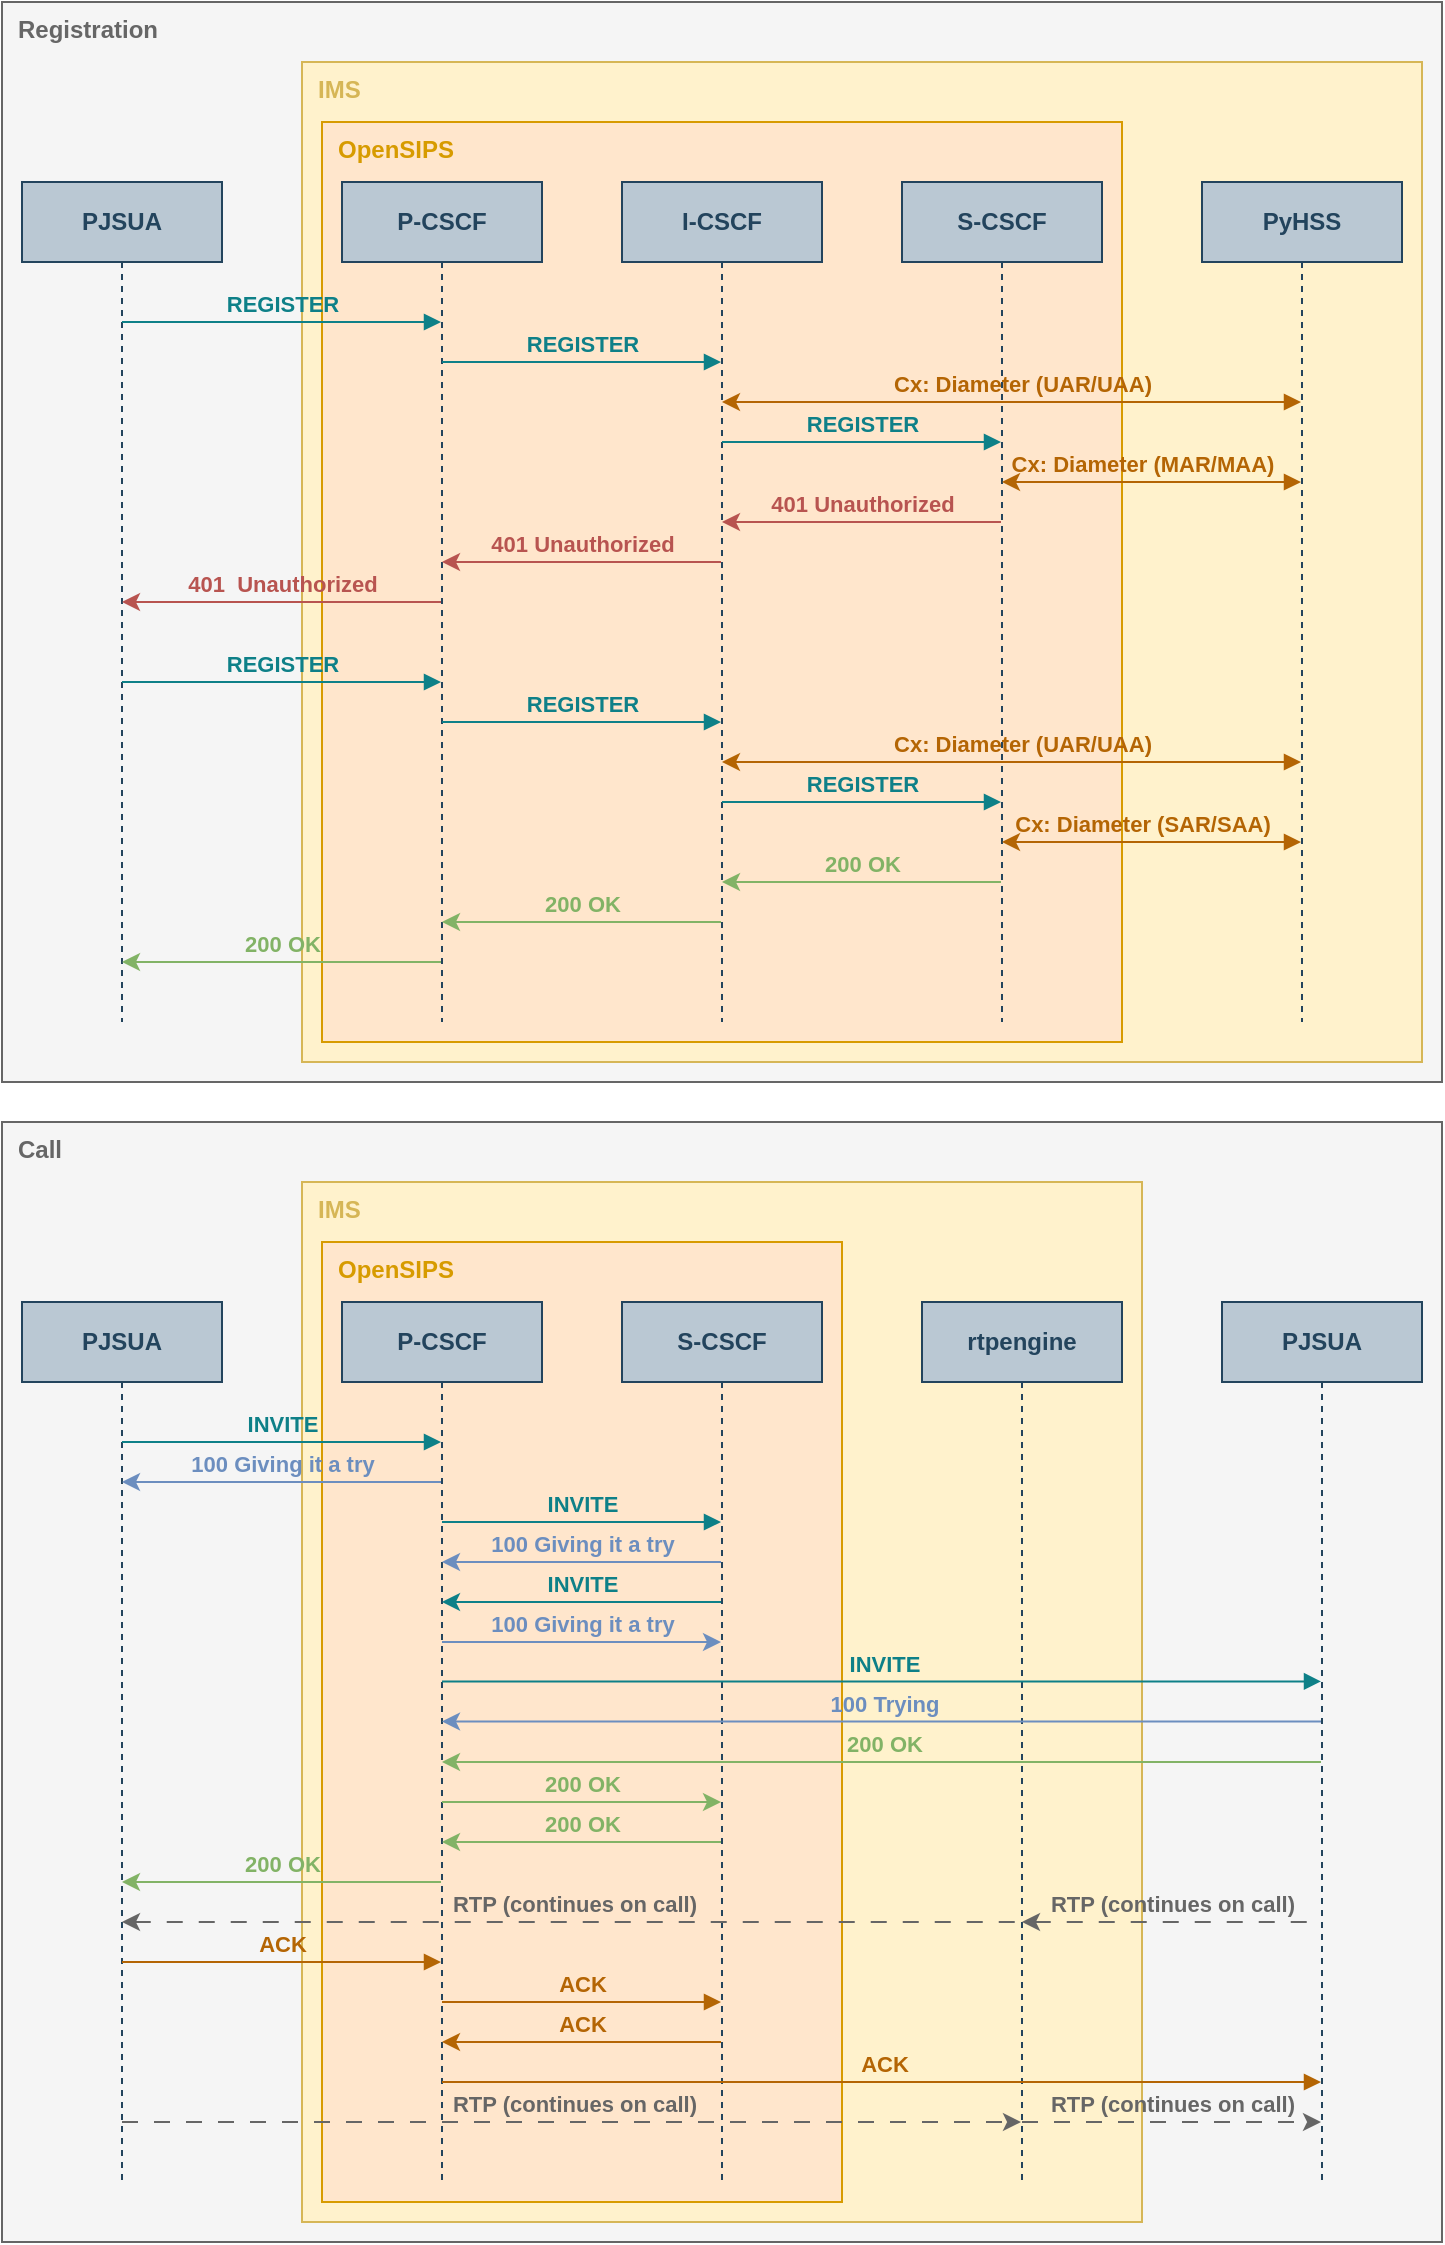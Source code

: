 <mxfile version="26.2.14">
  <diagram name="Page-1" id="2YBvvXClWsGukQMizWep">
    <mxGraphModel dx="771" dy="794" grid="1" gridSize="10" guides="1" tooltips="1" connect="1" arrows="1" fold="1" page="1" pageScale="1" pageWidth="850" pageHeight="1100" math="0" shadow="0">
      <root>
        <mxCell id="0" />
        <mxCell id="1" parent="0" />
        <mxCell id="RXClTzVUvRsUksylA-aP-36" value="Registration" style="rounded=0;whiteSpace=wrap;html=1;verticalAlign=top;align=left;fontStyle=1;spacingLeft=6;fillColor=#f5f5f5;strokeColor=#666666;fontColor=#666666;" parent="1" vertex="1">
          <mxGeometry x="40" y="40" width="720" height="540" as="geometry" />
        </mxCell>
        <mxCell id="RXClTzVUvRsUksylA-aP-26" value="IMS" style="rounded=0;whiteSpace=wrap;html=1;align=left;verticalAlign=top;fillColor=#fff2cc;fontStyle=1;strokeColor=#d6b656;spacingLeft=6;fontColor=#D6B656;" parent="1" vertex="1">
          <mxGeometry x="190" y="70" width="560" height="500" as="geometry" />
        </mxCell>
        <mxCell id="RXClTzVUvRsUksylA-aP-25" value="&lt;div&gt;OpenSIPS&lt;br&gt;&lt;/div&gt;" style="rounded=0;whiteSpace=wrap;html=1;align=left;verticalAlign=top;fontStyle=1;fillColor=#ffe6cc;strokeColor=#d79b00;spacingLeft=6;fontColor=#D79B00;" parent="1" vertex="1">
          <mxGeometry x="200" y="100" width="400" height="460" as="geometry" />
        </mxCell>
        <mxCell id="aM9ryv3xv72pqoxQDRHE-1" value="PJSUA" style="shape=umlLifeline;perimeter=lifelinePerimeter;whiteSpace=wrap;html=1;container=0;dropTarget=0;collapsible=0;recursiveResize=0;outlineConnect=0;portConstraint=eastwest;newEdgeStyle={&quot;edgeStyle&quot;:&quot;elbowEdgeStyle&quot;,&quot;elbow&quot;:&quot;vertical&quot;,&quot;curved&quot;:0,&quot;rounded&quot;:0};fillColor=#bac8d3;strokeColor=#23445d;fontStyle=1;fontColor=#23445D;" parent="1" vertex="1">
          <mxGeometry x="50" y="130" width="100" height="420" as="geometry" />
        </mxCell>
        <mxCell id="aM9ryv3xv72pqoxQDRHE-5" value="P-CSCF" style="shape=umlLifeline;perimeter=lifelinePerimeter;whiteSpace=wrap;html=1;container=0;dropTarget=0;collapsible=0;recursiveResize=0;outlineConnect=0;portConstraint=eastwest;newEdgeStyle={&quot;edgeStyle&quot;:&quot;elbowEdgeStyle&quot;,&quot;elbow&quot;:&quot;vertical&quot;,&quot;curved&quot;:0,&quot;rounded&quot;:0};fillColor=#bac8d3;strokeColor=#23445d;fontStyle=1;fontColor=#23445D;" parent="1" vertex="1">
          <mxGeometry x="210" y="130" width="100" height="420" as="geometry" />
        </mxCell>
        <mxCell id="RXClTzVUvRsUksylA-aP-1" value="I-CSCF" style="shape=umlLifeline;perimeter=lifelinePerimeter;whiteSpace=wrap;html=1;container=0;dropTarget=0;collapsible=0;recursiveResize=0;outlineConnect=0;portConstraint=eastwest;newEdgeStyle={&quot;edgeStyle&quot;:&quot;elbowEdgeStyle&quot;,&quot;elbow&quot;:&quot;vertical&quot;,&quot;curved&quot;:0,&quot;rounded&quot;:0};fillColor=#bac8d3;strokeColor=#23445d;fontStyle=1;fontColor=#23445D;" parent="1" vertex="1">
          <mxGeometry x="350" y="130" width="100" height="420" as="geometry" />
        </mxCell>
        <mxCell id="RXClTzVUvRsUksylA-aP-2" value="S-CSCF" style="shape=umlLifeline;perimeter=lifelinePerimeter;whiteSpace=wrap;html=1;container=0;dropTarget=0;collapsible=0;recursiveResize=0;outlineConnect=0;portConstraint=eastwest;newEdgeStyle={&quot;edgeStyle&quot;:&quot;elbowEdgeStyle&quot;,&quot;elbow&quot;:&quot;vertical&quot;,&quot;curved&quot;:0,&quot;rounded&quot;:0};fillColor=#bac8d3;strokeColor=#23445d;fontStyle=1;fontColor=#23445D;" parent="1" vertex="1">
          <mxGeometry x="490" y="130" width="100" height="420" as="geometry" />
        </mxCell>
        <mxCell id="RXClTzVUvRsUksylA-aP-4" value="PyHSS" style="shape=umlLifeline;perimeter=lifelinePerimeter;whiteSpace=wrap;html=1;container=0;dropTarget=0;collapsible=0;recursiveResize=0;outlineConnect=0;portConstraint=eastwest;newEdgeStyle={&quot;edgeStyle&quot;:&quot;elbowEdgeStyle&quot;,&quot;elbow&quot;:&quot;vertical&quot;,&quot;curved&quot;:0,&quot;rounded&quot;:0};fillColor=#bac8d3;strokeColor=#23445d;fontStyle=1;fontColor=#23445D;" parent="1" vertex="1">
          <mxGeometry x="640" y="130" width="100" height="420" as="geometry" />
        </mxCell>
        <mxCell id="RXClTzVUvRsUksylA-aP-5" value="REGISTER" style="html=1;verticalAlign=bottom;endArrow=block;edgeStyle=elbowEdgeStyle;elbow=horizontal;curved=0;rounded=0;labelBackgroundColor=none;fontStyle=1;fillColor=#b0e3e6;strokeColor=#0e8088;fontColor=#0E8088;" parent="1" source="aM9ryv3xv72pqoxQDRHE-5" target="RXClTzVUvRsUksylA-aP-1" edge="1">
          <mxGeometry x="0.006" relative="1" as="geometry">
            <mxPoint x="70" y="230" as="sourcePoint" />
            <Array as="points">
              <mxPoint x="330" y="220" />
            </Array>
            <mxPoint x="310" y="230" as="targetPoint" />
            <mxPoint as="offset" />
          </mxGeometry>
        </mxCell>
        <mxCell id="RXClTzVUvRsUksylA-aP-6" value="Cx: Diameter (UAR/UAA)" style="html=1;verticalAlign=bottom;endArrow=block;edgeStyle=elbowEdgeStyle;elbow=horizontal;curved=0;rounded=0;labelBackgroundColor=none;startArrow=classic;startFill=1;align=center;fontStyle=1;fontColor=#B46504;fillColor=#fad7ac;strokeColor=#b46504;" parent="1" source="RXClTzVUvRsUksylA-aP-1" target="RXClTzVUvRsUksylA-aP-4" edge="1">
          <mxGeometry x="0.037" relative="1" as="geometry">
            <mxPoint x="430" y="250" as="sourcePoint" />
            <Array as="points">
              <mxPoint x="550" y="240" />
            </Array>
            <mxPoint x="560" y="250" as="targetPoint" />
            <mxPoint as="offset" />
          </mxGeometry>
        </mxCell>
        <mxCell id="RXClTzVUvRsUksylA-aP-8" value="REGISTER" style="html=1;verticalAlign=bottom;endArrow=block;edgeStyle=elbowEdgeStyle;elbow=horizontal;curved=0;rounded=0;labelBackgroundColor=none;fontStyle=1;fillColor=#b0e3e6;strokeColor=#0e8088;fontColor=#0E8088;" parent="1" source="RXClTzVUvRsUksylA-aP-1" target="RXClTzVUvRsUksylA-aP-2" edge="1">
          <mxGeometry x="0.006" relative="1" as="geometry">
            <mxPoint x="440" y="260" as="sourcePoint" />
            <Array as="points">
              <mxPoint x="470" y="260" />
            </Array>
            <mxPoint x="710" y="260" as="targetPoint" />
            <mxPoint as="offset" />
          </mxGeometry>
        </mxCell>
        <mxCell id="RXClTzVUvRsUksylA-aP-14" value="401&amp;nbsp; Unauthorized" style="html=1;verticalAlign=bottom;endArrow=none;edgeStyle=elbowEdgeStyle;elbow=horizontal;curved=0;rounded=0;labelBackgroundColor=none;startArrow=classic;startFill=1;fontStyle=1;fillColor=#f8cecc;strokeColor=#b85450;fontColor=#B85450;" parent="1" source="aM9ryv3xv72pqoxQDRHE-1" target="aM9ryv3xv72pqoxQDRHE-5" edge="1">
          <mxGeometry x="0.005" relative="1" as="geometry">
            <mxPoint x="99.81" y="390" as="sourcePoint" />
            <Array as="points">
              <mxPoint x="180" y="340" />
            </Array>
            <mxPoint x="249.5" y="390" as="targetPoint" />
            <mxPoint as="offset" />
          </mxGeometry>
        </mxCell>
        <mxCell id="RXClTzVUvRsUksylA-aP-15" value="REGISTER" style="html=1;verticalAlign=bottom;endArrow=block;edgeStyle=elbowEdgeStyle;elbow=vertical;curved=0;rounded=0;labelBackgroundColor=none;fontStyle=1;fillColor=#b0e3e6;strokeColor=#0e8088;fontColor=#0E8088;" parent="1" source="aM9ryv3xv72pqoxQDRHE-1" target="aM9ryv3xv72pqoxQDRHE-5" edge="1">
          <mxGeometry x="0.005" relative="1" as="geometry">
            <mxPoint x="140" y="400" as="sourcePoint" />
            <Array as="points">
              <mxPoint x="180" y="200" />
            </Array>
            <mxPoint x="380" y="400" as="targetPoint" />
            <mxPoint as="offset" />
          </mxGeometry>
        </mxCell>
        <mxCell id="RXClTzVUvRsUksylA-aP-20" value="401 Unauthorized " style="html=1;verticalAlign=bottom;endArrow=none;edgeStyle=elbowEdgeStyle;elbow=horizontal;curved=0;rounded=0;labelBackgroundColor=none;startArrow=classic;startFill=1;fontStyle=1;fillColor=#f8cecc;strokeColor=#b85450;fontColor=#B85450;" parent="1" source="RXClTzVUvRsUksylA-aP-1" target="RXClTzVUvRsUksylA-aP-2" edge="1">
          <mxGeometry x="0.006" relative="1" as="geometry">
            <mxPoint x="389.81" y="370" as="sourcePoint" />
            <Array as="points">
              <mxPoint x="470" y="300" />
            </Array>
            <mxPoint x="519.5" y="370" as="targetPoint" />
            <mxPoint as="offset" />
          </mxGeometry>
        </mxCell>
        <mxCell id="RXClTzVUvRsUksylA-aP-21" value="Cx: Diameter (MAR/MAA)" style="html=1;verticalAlign=bottom;endArrow=block;edgeStyle=elbowEdgeStyle;elbow=horizontal;curved=0;rounded=0;labelBackgroundColor=none;startArrow=classic;startFill=1;fontStyle=1;fillColor=#fad7ac;strokeColor=#b46504;fontColor=#B46504;" parent="1" source="RXClTzVUvRsUksylA-aP-2" target="RXClTzVUvRsUksylA-aP-4" edge="1">
          <mxGeometry x="-0.061" relative="1" as="geometry">
            <mxPoint x="560" y="480" as="sourcePoint" />
            <Array as="points">
              <mxPoint x="610" y="280" />
            </Array>
            <mxPoint x="700" y="480" as="targetPoint" />
            <mxPoint as="offset" />
          </mxGeometry>
        </mxCell>
        <mxCell id="RXClTzVUvRsUksylA-aP-23" value="401 Unauthorized" style="html=1;verticalAlign=bottom;endArrow=none;edgeStyle=elbowEdgeStyle;elbow=horizontal;curved=0;rounded=0;labelBackgroundColor=none;startArrow=classic;startFill=1;fontStyle=1;fillColor=#f8cecc;strokeColor=#b85450;fontColor=#B85450;" parent="1" source="aM9ryv3xv72pqoxQDRHE-5" target="RXClTzVUvRsUksylA-aP-1" edge="1">
          <mxGeometry x="0.006" relative="1" as="geometry">
            <mxPoint x="259.81" y="380" as="sourcePoint" />
            <Array as="points">
              <mxPoint x="330" y="320" />
            </Array>
            <mxPoint x="389.5" y="380" as="targetPoint" />
            <mxPoint as="offset" />
          </mxGeometry>
        </mxCell>
        <mxCell id="RXClTzVUvRsUksylA-aP-28" value="REGISTER" style="html=1;verticalAlign=bottom;endArrow=block;edgeStyle=elbowEdgeStyle;elbow=horizontal;curved=0;rounded=0;labelBackgroundColor=none;fontStyle=1;fillColor=#b0e3e6;strokeColor=#0e8088;fontColor=#0E8088;" parent="1" source="aM9ryv3xv72pqoxQDRHE-5" target="RXClTzVUvRsUksylA-aP-1" edge="1">
          <mxGeometry relative="1" as="geometry">
            <mxPoint x="260" y="400" as="sourcePoint" />
            <Array as="points">
              <mxPoint x="330" y="400" />
            </Array>
            <mxPoint x="400" y="400" as="targetPoint" />
            <mxPoint as="offset" />
          </mxGeometry>
        </mxCell>
        <mxCell id="RXClTzVUvRsUksylA-aP-29" value="Cx: Diameter (UAR/UAA)" style="html=1;verticalAlign=bottom;endArrow=block;edgeStyle=elbowEdgeStyle;elbow=horizontal;curved=0;rounded=0;labelBackgroundColor=none;startArrow=classic;startFill=1;align=center;fontStyle=1;fillColor=#fad7ac;strokeColor=#b46504;fontColor=#B46504;" parent="1" source="RXClTzVUvRsUksylA-aP-1" target="RXClTzVUvRsUksylA-aP-4" edge="1">
          <mxGeometry x="0.037" relative="1" as="geometry">
            <mxPoint x="400" y="420" as="sourcePoint" />
            <Array as="points">
              <mxPoint x="550" y="420" />
            </Array>
            <mxPoint x="690" y="420" as="targetPoint" />
            <mxPoint as="offset" />
          </mxGeometry>
        </mxCell>
        <mxCell id="RXClTzVUvRsUksylA-aP-30" value="REGISTER" style="html=1;verticalAlign=bottom;endArrow=block;edgeStyle=elbowEdgeStyle;elbow=horizontal;curved=0;rounded=0;labelBackgroundColor=none;fontStyle=1;fillColor=#b0e3e6;strokeColor=#0e8088;fontColor=#0E8088;" parent="1" source="RXClTzVUvRsUksylA-aP-1" target="RXClTzVUvRsUksylA-aP-2" edge="1">
          <mxGeometry x="0.006" relative="1" as="geometry">
            <mxPoint x="400" y="440" as="sourcePoint" />
            <Array as="points">
              <mxPoint x="470" y="440" />
            </Array>
            <mxPoint x="540" y="440" as="targetPoint" />
            <mxPoint as="offset" />
          </mxGeometry>
        </mxCell>
        <mxCell id="RXClTzVUvRsUksylA-aP-31" value="200 OK" style="html=1;verticalAlign=bottom;endArrow=none;edgeStyle=elbowEdgeStyle;elbow=horizontal;curved=0;rounded=0;labelBackgroundColor=none;startArrow=classic;startFill=1;fillColor=#d5e8d4;strokeColor=#82b366;fontColor=#82B366;fontStyle=1" parent="1" source="aM9ryv3xv72pqoxQDRHE-1" target="aM9ryv3xv72pqoxQDRHE-5" edge="1">
          <mxGeometry x="0.005" relative="1" as="geometry">
            <mxPoint x="100" y="520" as="sourcePoint" />
            <Array as="points">
              <mxPoint x="180" y="520" />
            </Array>
            <mxPoint x="260" y="520" as="targetPoint" />
            <mxPoint as="offset" />
          </mxGeometry>
        </mxCell>
        <mxCell id="RXClTzVUvRsUksylA-aP-32" value="REGISTER" style="html=1;verticalAlign=bottom;endArrow=block;edgeStyle=elbowEdgeStyle;elbow=vertical;curved=0;rounded=0;labelBackgroundColor=none;fontStyle=1;fillColor=#b0e3e6;strokeColor=#0e8088;fontColor=#0E8088;" parent="1" source="aM9ryv3xv72pqoxQDRHE-1" target="aM9ryv3xv72pqoxQDRHE-5" edge="1">
          <mxGeometry x="0.005" relative="1" as="geometry">
            <mxPoint x="100" y="380" as="sourcePoint" />
            <Array as="points">
              <mxPoint x="180" y="380" />
            </Array>
            <mxPoint x="260" y="380" as="targetPoint" />
            <mxPoint as="offset" />
          </mxGeometry>
        </mxCell>
        <mxCell id="RXClTzVUvRsUksylA-aP-33" value="200 OK" style="html=1;verticalAlign=bottom;endArrow=none;edgeStyle=elbowEdgeStyle;elbow=horizontal;curved=0;rounded=0;labelBackgroundColor=none;startArrow=classic;startFill=1;fillColor=#d5e8d4;strokeColor=#82b366;fontColor=#82B366;fontStyle=1" parent="1" source="RXClTzVUvRsUksylA-aP-1" target="RXClTzVUvRsUksylA-aP-2" edge="1">
          <mxGeometry x="0.006" relative="1" as="geometry">
            <mxPoint x="400" y="480" as="sourcePoint" />
            <Array as="points">
              <mxPoint x="470" y="480" />
            </Array>
            <mxPoint x="540" y="480" as="targetPoint" />
            <mxPoint as="offset" />
          </mxGeometry>
        </mxCell>
        <mxCell id="RXClTzVUvRsUksylA-aP-34" value="Cx: Diameter (SAR/SAA)" style="html=1;verticalAlign=bottom;endArrow=block;edgeStyle=elbowEdgeStyle;elbow=horizontal;curved=0;rounded=0;labelBackgroundColor=none;startArrow=classic;startFill=1;fontStyle=1;fillColor=#fad7ac;strokeColor=#b46504;fontColor=#B46504;" parent="1" source="RXClTzVUvRsUksylA-aP-2" target="RXClTzVUvRsUksylA-aP-4" edge="1">
          <mxGeometry x="-0.067" relative="1" as="geometry">
            <mxPoint x="540" y="460" as="sourcePoint" />
            <Array as="points">
              <mxPoint x="610" y="460" />
            </Array>
            <mxPoint x="690" y="460" as="targetPoint" />
            <mxPoint as="offset" />
          </mxGeometry>
        </mxCell>
        <mxCell id="RXClTzVUvRsUksylA-aP-35" value="200 OK" style="html=1;verticalAlign=bottom;endArrow=none;edgeStyle=elbowEdgeStyle;elbow=horizontal;curved=0;rounded=0;labelBackgroundColor=none;startArrow=classic;startFill=1;fillColor=#d5e8d4;strokeColor=#82b366;fontColor=#82B366;fontStyle=1" parent="1" source="aM9ryv3xv72pqoxQDRHE-5" target="RXClTzVUvRsUksylA-aP-1" edge="1">
          <mxGeometry x="0.006" relative="1" as="geometry">
            <mxPoint x="260" y="500" as="sourcePoint" />
            <Array as="points">
              <mxPoint x="330" y="500" />
            </Array>
            <mxPoint x="400" y="500" as="targetPoint" />
            <mxPoint as="offset" />
          </mxGeometry>
        </mxCell>
        <mxCell id="RXClTzVUvRsUksylA-aP-37" value="Call" style="rounded=0;whiteSpace=wrap;html=1;verticalAlign=top;align=left;fontStyle=1;spacingLeft=6;fillColor=#f5f5f5;strokeColor=#666666;fontColor=#666666;" parent="1" vertex="1">
          <mxGeometry x="40" y="600" width="720" height="560" as="geometry" />
        </mxCell>
        <mxCell id="RXClTzVUvRsUksylA-aP-38" value="IMS" style="rounded=0;whiteSpace=wrap;html=1;align=left;verticalAlign=top;fillColor=#fff2cc;fontStyle=1;strokeColor=#d6b656;spacingLeft=6;fontColor=#D6B656;" parent="1" vertex="1">
          <mxGeometry x="190" y="630" width="420" height="520" as="geometry" />
        </mxCell>
        <mxCell id="RXClTzVUvRsUksylA-aP-39" value="&lt;div&gt;OpenSIPS&lt;br&gt;&lt;/div&gt;" style="rounded=0;whiteSpace=wrap;html=1;align=left;verticalAlign=top;fontStyle=1;fillColor=#ffe6cc;strokeColor=#d79b00;spacingLeft=6;fontColor=#D79B00;" parent="1" vertex="1">
          <mxGeometry x="200" y="660" width="260" height="480" as="geometry" />
        </mxCell>
        <mxCell id="RXClTzVUvRsUksylA-aP-40" value="PJSUA" style="shape=umlLifeline;perimeter=lifelinePerimeter;whiteSpace=wrap;html=1;container=0;dropTarget=0;collapsible=0;recursiveResize=0;outlineConnect=0;portConstraint=eastwest;newEdgeStyle={&quot;edgeStyle&quot;:&quot;elbowEdgeStyle&quot;,&quot;elbow&quot;:&quot;vertical&quot;,&quot;curved&quot;:0,&quot;rounded&quot;:0};fillColor=#bac8d3;strokeColor=#23445d;fontStyle=1;fontColor=#23445D;" parent="1" vertex="1">
          <mxGeometry x="50" y="690" width="100" height="440" as="geometry" />
        </mxCell>
        <mxCell id="RXClTzVUvRsUksylA-aP-41" value="P-CSCF" style="shape=umlLifeline;perimeter=lifelinePerimeter;whiteSpace=wrap;html=1;container=0;dropTarget=0;collapsible=0;recursiveResize=0;outlineConnect=0;portConstraint=eastwest;newEdgeStyle={&quot;edgeStyle&quot;:&quot;elbowEdgeStyle&quot;,&quot;elbow&quot;:&quot;vertical&quot;,&quot;curved&quot;:0,&quot;rounded&quot;:0};fillColor=#bac8d3;strokeColor=#23445d;fontStyle=1;fontColor=#23445D;" parent="1" vertex="1">
          <mxGeometry x="210" y="690" width="100" height="440" as="geometry" />
        </mxCell>
        <mxCell id="RXClTzVUvRsUksylA-aP-42" value="S-CSCF" style="shape=umlLifeline;perimeter=lifelinePerimeter;whiteSpace=wrap;html=1;container=0;dropTarget=0;collapsible=0;recursiveResize=0;outlineConnect=0;portConstraint=eastwest;newEdgeStyle={&quot;edgeStyle&quot;:&quot;elbowEdgeStyle&quot;,&quot;elbow&quot;:&quot;vertical&quot;,&quot;curved&quot;:0,&quot;rounded&quot;:0};fillColor=#bac8d3;strokeColor=#23445d;fontStyle=1;fontColor=#23445D;" parent="1" vertex="1">
          <mxGeometry x="350" y="690" width="100" height="440" as="geometry" />
        </mxCell>
        <mxCell id="RXClTzVUvRsUksylA-aP-43" value="rtpengine" style="shape=umlLifeline;perimeter=lifelinePerimeter;whiteSpace=wrap;html=1;container=0;dropTarget=0;collapsible=0;recursiveResize=0;outlineConnect=0;portConstraint=eastwest;newEdgeStyle={&quot;edgeStyle&quot;:&quot;elbowEdgeStyle&quot;,&quot;elbow&quot;:&quot;vertical&quot;,&quot;curved&quot;:0,&quot;rounded&quot;:0};fillColor=#bac8d3;strokeColor=#23445d;fontStyle=1;fontColor=#23445D;" parent="1" vertex="1">
          <mxGeometry x="500" y="690" width="100" height="440" as="geometry" />
        </mxCell>
        <mxCell id="RXClTzVUvRsUksylA-aP-44" value="PJSUA" style="shape=umlLifeline;perimeter=lifelinePerimeter;whiteSpace=wrap;html=1;container=0;dropTarget=0;collapsible=0;recursiveResize=0;outlineConnect=0;portConstraint=eastwest;newEdgeStyle={&quot;edgeStyle&quot;:&quot;elbowEdgeStyle&quot;,&quot;elbow&quot;:&quot;vertical&quot;,&quot;curved&quot;:0,&quot;rounded&quot;:0};fillColor=#bac8d3;strokeColor=#23445d;fontStyle=1;fontColor=#23445D;" parent="1" vertex="1">
          <mxGeometry x="650" y="690" width="100" height="440" as="geometry" />
        </mxCell>
        <mxCell id="RXClTzVUvRsUksylA-aP-49" value="INVITE" style="html=1;verticalAlign=bottom;endArrow=block;edgeStyle=elbowEdgeStyle;elbow=vertical;curved=0;rounded=0;labelBackgroundColor=none;fontStyle=1;fillColor=#b0e3e6;strokeColor=#0e8088;fontColor=#0E8088;" parent="1" source="RXClTzVUvRsUksylA-aP-40" target="RXClTzVUvRsUksylA-aP-41" edge="1">
          <mxGeometry x="0.005" relative="1" as="geometry">
            <mxPoint x="140" y="960" as="sourcePoint" />
            <Array as="points">
              <mxPoint x="180" y="760" />
            </Array>
            <mxPoint x="380" y="960" as="targetPoint" />
            <mxPoint as="offset" />
          </mxGeometry>
        </mxCell>
        <mxCell id="RXClTzVUvRsUksylA-aP-61" value="100 Giving it a try" style="html=1;verticalAlign=bottom;endArrow=none;edgeStyle=elbowEdgeStyle;elbow=horizontal;curved=0;rounded=0;labelBackgroundColor=none;fontStyle=1;fillColor=#dae8fc;strokeColor=#6c8ebf;fontColor=#6C8EBF;startArrow=classic;startFill=1;" parent="1" source="RXClTzVUvRsUksylA-aP-40" target="RXClTzVUvRsUksylA-aP-41" edge="1">
          <mxGeometry x="0.005" relative="1" as="geometry">
            <mxPoint x="100" y="780" as="sourcePoint" />
            <Array as="points">
              <mxPoint x="180" y="780" />
            </Array>
            <mxPoint x="260" y="780" as="targetPoint" />
            <mxPoint as="offset" />
          </mxGeometry>
        </mxCell>
        <mxCell id="RXClTzVUvRsUksylA-aP-62" value="INVITE" style="html=1;verticalAlign=bottom;endArrow=block;edgeStyle=elbowEdgeStyle;elbow=vertical;curved=0;rounded=0;labelBackgroundColor=none;fontStyle=1;fillColor=#b0e3e6;strokeColor=#0e8088;fontColor=#0E8088;" parent="1" source="RXClTzVUvRsUksylA-aP-41" target="RXClTzVUvRsUksylA-aP-42" edge="1">
          <mxGeometry x="0.005" relative="1" as="geometry">
            <mxPoint x="250" y="800" as="sourcePoint" />
            <Array as="points">
              <mxPoint x="330" y="800" />
            </Array>
            <mxPoint x="410" y="800" as="targetPoint" />
            <mxPoint as="offset" />
          </mxGeometry>
        </mxCell>
        <mxCell id="RXClTzVUvRsUksylA-aP-63" value="100 Giving it a try" style="html=1;verticalAlign=bottom;endArrow=none;edgeStyle=elbowEdgeStyle;elbow=horizontal;curved=0;rounded=0;labelBackgroundColor=none;fontStyle=1;fillColor=#dae8fc;strokeColor=#6c8ebf;fontColor=#6C8EBF;startArrow=classic;startFill=1;" parent="1" source="RXClTzVUvRsUksylA-aP-41" target="RXClTzVUvRsUksylA-aP-42" edge="1">
          <mxGeometry x="0.005" relative="1" as="geometry">
            <mxPoint x="250" y="820" as="sourcePoint" />
            <Array as="points">
              <mxPoint x="330" y="820" />
            </Array>
            <mxPoint x="410" y="820" as="targetPoint" />
            <mxPoint as="offset" />
          </mxGeometry>
        </mxCell>
        <mxCell id="RXClTzVUvRsUksylA-aP-64" value="INVITE" style="html=1;verticalAlign=bottom;endArrow=none;edgeStyle=elbowEdgeStyle;elbow=vertical;curved=0;rounded=0;labelBackgroundColor=none;fontStyle=1;fillColor=#b0e3e6;strokeColor=#0e8088;fontColor=#0E8088;startArrow=classic;startFill=1;" parent="1" source="RXClTzVUvRsUksylA-aP-41" target="RXClTzVUvRsUksylA-aP-42" edge="1">
          <mxGeometry x="0.005" relative="1" as="geometry">
            <mxPoint x="260" y="840" as="sourcePoint" />
            <Array as="points">
              <mxPoint x="330" y="840" />
            </Array>
            <mxPoint x="400" y="840" as="targetPoint" />
            <mxPoint as="offset" />
          </mxGeometry>
        </mxCell>
        <mxCell id="RXClTzVUvRsUksylA-aP-65" value="100 Giving it a try" style="html=1;verticalAlign=bottom;endArrow=classic;edgeStyle=elbowEdgeStyle;elbow=horizontal;curved=0;rounded=0;labelBackgroundColor=none;fontStyle=1;fillColor=#dae8fc;strokeColor=#6c8ebf;fontColor=#6C8EBF;startArrow=none;startFill=0;endFill=1;" parent="1" source="RXClTzVUvRsUksylA-aP-41" target="RXClTzVUvRsUksylA-aP-42" edge="1">
          <mxGeometry x="0.005" relative="1" as="geometry">
            <mxPoint x="260" y="860" as="sourcePoint" />
            <Array as="points">
              <mxPoint x="330" y="860" />
            </Array>
            <mxPoint x="400" y="860" as="targetPoint" />
            <mxPoint as="offset" />
          </mxGeometry>
        </mxCell>
        <mxCell id="RXClTzVUvRsUksylA-aP-66" value="INVITE" style="html=1;verticalAlign=bottom;endArrow=block;edgeStyle=elbowEdgeStyle;elbow=vertical;curved=0;rounded=0;labelBackgroundColor=none;fontStyle=1;fillColor=#b0e3e6;strokeColor=#0e8088;fontColor=#0E8088;" parent="1" source="RXClTzVUvRsUksylA-aP-41" target="RXClTzVUvRsUksylA-aP-44" edge="1">
          <mxGeometry x="0.005" relative="1" as="geometry">
            <mxPoint x="260" y="879.71" as="sourcePoint" />
            <Array as="points">
              <mxPoint x="330" y="879.71" />
            </Array>
            <mxPoint x="400" y="879.71" as="targetPoint" />
            <mxPoint as="offset" />
          </mxGeometry>
        </mxCell>
        <mxCell id="RXClTzVUvRsUksylA-aP-67" value="100 Trying" style="html=1;verticalAlign=bottom;endArrow=none;edgeStyle=elbowEdgeStyle;elbow=horizontal;curved=0;rounded=0;labelBackgroundColor=none;fontStyle=1;fillColor=#dae8fc;strokeColor=#6c8ebf;fontColor=#6C8EBF;startArrow=classic;startFill=1;" parent="1" source="RXClTzVUvRsUksylA-aP-41" target="RXClTzVUvRsUksylA-aP-44" edge="1">
          <mxGeometry x="0.005" relative="1" as="geometry">
            <mxPoint x="260" y="899.71" as="sourcePoint" />
            <Array as="points">
              <mxPoint x="330" y="899.71" />
            </Array>
            <mxPoint x="400" y="899.71" as="targetPoint" />
            <mxPoint as="offset" />
          </mxGeometry>
        </mxCell>
        <mxCell id="RXClTzVUvRsUksylA-aP-68" value="200 OK" style="html=1;verticalAlign=bottom;endArrow=none;edgeStyle=elbowEdgeStyle;elbow=horizontal;curved=0;rounded=0;labelBackgroundColor=none;fontStyle=1;fillColor=#d5e8d4;strokeColor=#82b366;fontColor=#82B366;startArrow=classic;startFill=1;" parent="1" source="RXClTzVUvRsUksylA-aP-41" target="RXClTzVUvRsUksylA-aP-44" edge="1">
          <mxGeometry x="0.005" relative="1" as="geometry">
            <mxPoint x="270" y="910" as="sourcePoint" />
            <Array as="points">
              <mxPoint x="480" y="920" />
            </Array>
            <mxPoint x="710" y="910" as="targetPoint" />
            <mxPoint as="offset" />
          </mxGeometry>
        </mxCell>
        <mxCell id="RXClTzVUvRsUksylA-aP-69" value="200 OK" style="html=1;verticalAlign=bottom;endArrow=classic;edgeStyle=elbowEdgeStyle;elbow=horizontal;curved=0;rounded=0;labelBackgroundColor=none;fontStyle=1;fillColor=#d5e8d4;strokeColor=#82b366;fontColor=#82B366;startArrow=none;startFill=0;endFill=1;" parent="1" source="RXClTzVUvRsUksylA-aP-41" target="RXClTzVUvRsUksylA-aP-42" edge="1">
          <mxGeometry x="0.005" relative="1" as="geometry">
            <mxPoint x="100" y="950" as="sourcePoint" />
            <Array as="points">
              <mxPoint x="330" y="940" />
            </Array>
            <mxPoint x="540" y="950" as="targetPoint" />
            <mxPoint as="offset" />
          </mxGeometry>
        </mxCell>
        <mxCell id="RXClTzVUvRsUksylA-aP-70" value="200 OK" style="html=1;verticalAlign=bottom;endArrow=none;edgeStyle=elbowEdgeStyle;elbow=horizontal;curved=0;rounded=0;labelBackgroundColor=none;fontStyle=1;fillColor=#d5e8d4;strokeColor=#82b366;fontColor=#82B366;startArrow=classic;startFill=1;" parent="1" source="RXClTzVUvRsUksylA-aP-41" target="RXClTzVUvRsUksylA-aP-42" edge="1">
          <mxGeometry x="0.005" relative="1" as="geometry">
            <mxPoint x="110" y="970" as="sourcePoint" />
            <Array as="points">
              <mxPoint x="330" y="960" />
            </Array>
            <mxPoint x="550" y="970" as="targetPoint" />
            <mxPoint as="offset" />
          </mxGeometry>
        </mxCell>
        <mxCell id="RXClTzVUvRsUksylA-aP-71" value="200 OK" style="html=1;verticalAlign=bottom;endArrow=none;edgeStyle=elbowEdgeStyle;elbow=horizontal;curved=0;rounded=0;labelBackgroundColor=none;fontStyle=1;fillColor=#d5e8d4;strokeColor=#82b366;fontColor=#82B366;startArrow=classic;startFill=1;" parent="1" source="RXClTzVUvRsUksylA-aP-40" target="RXClTzVUvRsUksylA-aP-41" edge="1">
          <mxGeometry x="0.005" relative="1" as="geometry">
            <mxPoint x="110" y="990" as="sourcePoint" />
            <Array as="points">
              <mxPoint x="190" y="980" />
            </Array>
            <mxPoint x="250" y="990" as="targetPoint" />
            <mxPoint as="offset" />
          </mxGeometry>
        </mxCell>
        <mxCell id="RXClTzVUvRsUksylA-aP-72" value="RTP (continues on call)" style="html=1;verticalAlign=bottom;endArrow=none;edgeStyle=elbowEdgeStyle;elbow=vertical;curved=0;rounded=0;labelBackgroundColor=none;fontStyle=1;fontColor=#666666;dashed=1;fillColor=#f5f5f5;strokeColor=#666666;dashPattern=8 8;startArrow=classic;startFill=1;" parent="1" source="RXClTzVUvRsUksylA-aP-43" target="RXClTzVUvRsUksylA-aP-44" edge="1">
          <mxGeometry x="0.005" relative="1" as="geometry">
            <mxPoint x="260" y="960.29" as="sourcePoint" />
            <Array as="points">
              <mxPoint x="620" y="1000" />
            </Array>
            <mxPoint x="700" y="960.29" as="targetPoint" />
            <mxPoint as="offset" />
          </mxGeometry>
        </mxCell>
        <mxCell id="RXClTzVUvRsUksylA-aP-73" value="RTP (continues on call)" style="html=1;verticalAlign=bottom;endArrow=none;edgeStyle=elbowEdgeStyle;elbow=vertical;curved=0;rounded=0;labelBackgroundColor=none;fontStyle=1;fontColor=#666666;dashed=1;fillColor=#f5f5f5;strokeColor=#666666;dashPattern=8 8;startArrow=classic;startFill=1;" parent="1" source="RXClTzVUvRsUksylA-aP-40" target="RXClTzVUvRsUksylA-aP-43" edge="1">
          <mxGeometry x="0.005" relative="1" as="geometry">
            <mxPoint x="300" y="1050" as="sourcePoint" />
            <Array as="points">
              <mxPoint x="320" y="1000" />
            </Array>
            <mxPoint x="450" y="1050" as="targetPoint" />
            <mxPoint as="offset" />
          </mxGeometry>
        </mxCell>
        <mxCell id="RXClTzVUvRsUksylA-aP-74" value="ACK" style="html=1;verticalAlign=bottom;endArrow=block;edgeStyle=elbowEdgeStyle;elbow=vertical;curved=0;rounded=0;labelBackgroundColor=none;fontStyle=1;fillColor=#fad7ac;strokeColor=#b46504;fontColor=#B46504;" parent="1" source="RXClTzVUvRsUksylA-aP-40" target="RXClTzVUvRsUksylA-aP-41" edge="1">
          <mxGeometry x="0.005" relative="1" as="geometry">
            <mxPoint x="100" y="1020.07" as="sourcePoint" />
            <Array as="points">
              <mxPoint x="170" y="1020" />
            </Array>
            <mxPoint x="260" y="1020.07" as="targetPoint" />
            <mxPoint as="offset" />
          </mxGeometry>
        </mxCell>
        <mxCell id="RXClTzVUvRsUksylA-aP-75" value="ACK" style="html=1;verticalAlign=bottom;endArrow=block;edgeStyle=elbowEdgeStyle;elbow=vertical;curved=0;rounded=0;labelBackgroundColor=none;fontStyle=1;fillColor=#fad7ac;strokeColor=#b46504;fontColor=#B46504;" parent="1" source="RXClTzVUvRsUksylA-aP-41" target="RXClTzVUvRsUksylA-aP-42" edge="1">
          <mxGeometry x="0.005" relative="1" as="geometry">
            <mxPoint x="250" y="1040" as="sourcePoint" />
            <Array as="points">
              <mxPoint x="320" y="1040" />
            </Array>
            <mxPoint x="410" y="1040" as="targetPoint" />
            <mxPoint as="offset" />
          </mxGeometry>
        </mxCell>
        <mxCell id="RXClTzVUvRsUksylA-aP-76" value="ACK" style="html=1;verticalAlign=bottom;endArrow=none;edgeStyle=elbowEdgeStyle;elbow=vertical;curved=0;rounded=0;labelBackgroundColor=none;fontStyle=1;fillColor=#fad7ac;strokeColor=#b46504;fontColor=#B46504;startFill=1;startArrow=classic;" parent="1" source="RXClTzVUvRsUksylA-aP-41" target="RXClTzVUvRsUksylA-aP-42" edge="1">
          <mxGeometry x="0.005" relative="1" as="geometry">
            <mxPoint x="270" y="1050" as="sourcePoint" />
            <Array as="points">
              <mxPoint x="330" y="1060" />
            </Array>
            <mxPoint x="410" y="1050" as="targetPoint" />
            <mxPoint as="offset" />
          </mxGeometry>
        </mxCell>
        <mxCell id="RXClTzVUvRsUksylA-aP-77" value="ACK" style="html=1;verticalAlign=bottom;endArrow=block;edgeStyle=elbowEdgeStyle;elbow=vertical;curved=0;rounded=0;labelBackgroundColor=none;fontStyle=1;fillColor=#fad7ac;strokeColor=#b46504;fontColor=#B46504;" parent="1" source="RXClTzVUvRsUksylA-aP-41" target="RXClTzVUvRsUksylA-aP-44" edge="1">
          <mxGeometry x="0.005" relative="1" as="geometry">
            <mxPoint x="270" y="1070" as="sourcePoint" />
            <Array as="points">
              <mxPoint x="470" y="1080" />
            </Array>
            <mxPoint x="410" y="1070" as="targetPoint" />
            <mxPoint as="offset" />
          </mxGeometry>
        </mxCell>
        <mxCell id="RXClTzVUvRsUksylA-aP-78" value="RTP (continues on call)" style="html=1;verticalAlign=bottom;endArrow=classic;edgeStyle=elbowEdgeStyle;elbow=vertical;curved=0;rounded=0;labelBackgroundColor=none;fontStyle=1;fontColor=#666666;dashed=1;fillColor=#f5f5f5;strokeColor=#666666;dashPattern=8 8;startArrow=none;startFill=0;endFill=1;" parent="1" source="RXClTzVUvRsUksylA-aP-43" target="RXClTzVUvRsUksylA-aP-44" edge="1">
          <mxGeometry x="0.005" relative="1" as="geometry">
            <mxPoint x="550" y="1100" as="sourcePoint" />
            <Array as="points">
              <mxPoint x="620" y="1100" />
            </Array>
            <mxPoint x="700" y="1100" as="targetPoint" />
            <mxPoint as="offset" />
          </mxGeometry>
        </mxCell>
        <mxCell id="RXClTzVUvRsUksylA-aP-79" value="RTP (continues on call)" style="html=1;verticalAlign=bottom;endArrow=classic;edgeStyle=elbowEdgeStyle;elbow=horizontal;curved=0;rounded=0;labelBackgroundColor=none;fontStyle=1;fontColor=#666666;dashed=1;fillColor=#f5f5f5;strokeColor=#666666;dashPattern=8 8;startArrow=none;startFill=0;endFill=1;" parent="1" source="RXClTzVUvRsUksylA-aP-40" target="RXClTzVUvRsUksylA-aP-43" edge="1">
          <mxGeometry x="0.005" relative="1" as="geometry">
            <mxPoint x="100" y="1100" as="sourcePoint" />
            <Array as="points">
              <mxPoint x="320" y="1100" />
            </Array>
            <mxPoint x="550" y="1100" as="targetPoint" />
            <mxPoint as="offset" />
          </mxGeometry>
        </mxCell>
      </root>
    </mxGraphModel>
  </diagram>
</mxfile>
